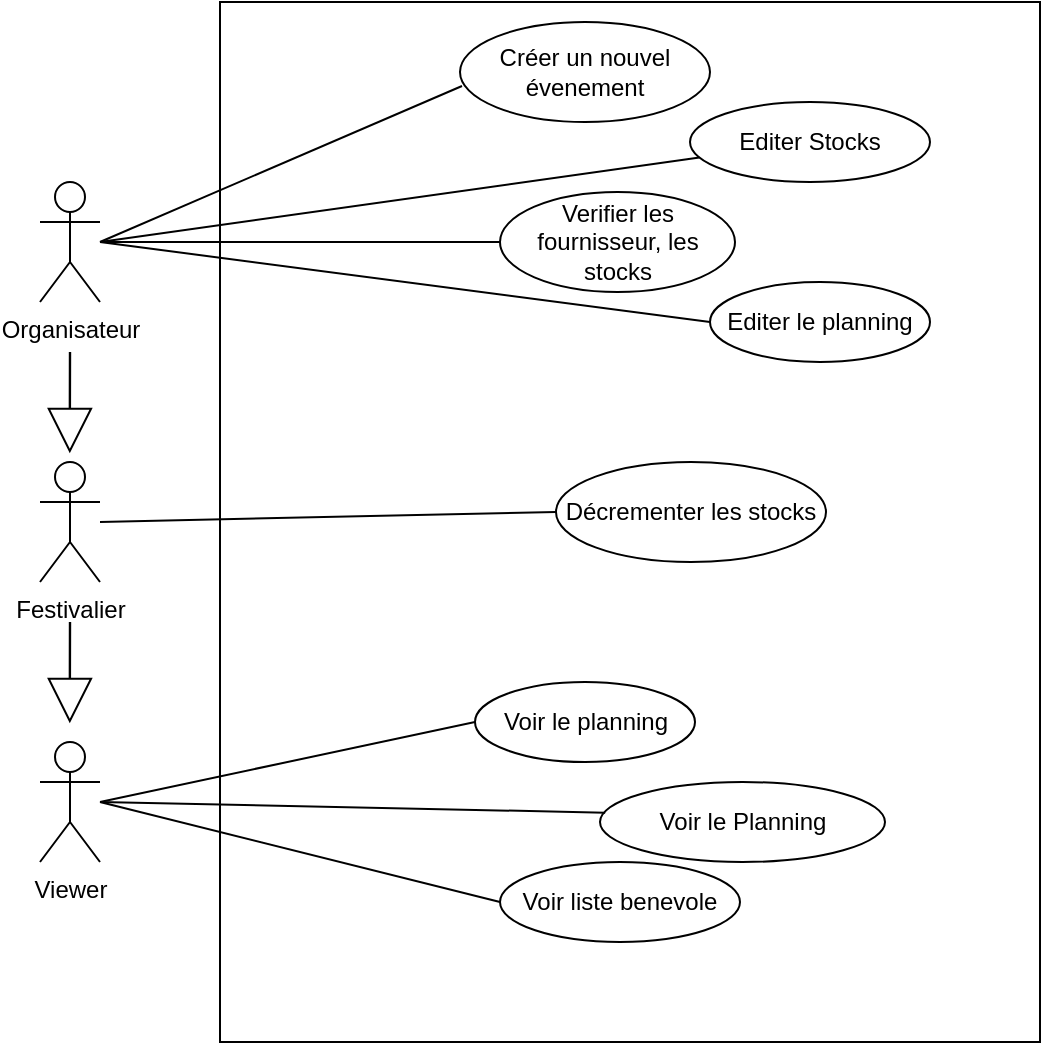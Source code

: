 <mxfile version="24.2.5" type="device">
  <diagram name="Page-1" id="5eADkXLlVPsaKaASjtu7">
    <mxGraphModel dx="1195" dy="698" grid="1" gridSize="10" guides="1" tooltips="1" connect="1" arrows="1" fold="1" page="1" pageScale="1" pageWidth="850" pageHeight="1100" math="0" shadow="0">
      <root>
        <mxCell id="0" />
        <mxCell id="1" parent="0" />
        <mxCell id="1eu3Jgd6ehjkayJcpWtb-1" value="Organisateur" style="shape=umlActor;verticalLabelPosition=bottom;verticalAlign=top;html=1;outlineConnect=0;" vertex="1" parent="1">
          <mxGeometry x="100" y="120" width="30" height="60" as="geometry" />
        </mxCell>
        <mxCell id="1eu3Jgd6ehjkayJcpWtb-4" value="Viewer" style="shape=umlActor;verticalLabelPosition=bottom;verticalAlign=top;html=1;outlineConnect=0;" vertex="1" parent="1">
          <mxGeometry x="100" y="400" width="30" height="60" as="geometry" />
        </mxCell>
        <mxCell id="1eu3Jgd6ehjkayJcpWtb-6" value="" style="whiteSpace=wrap;html=1;direction=west;" vertex="1" parent="1">
          <mxGeometry x="190" y="30" width="410" height="520" as="geometry" />
        </mxCell>
        <mxCell id="1eu3Jgd6ehjkayJcpWtb-7" value="Créer un nouvel évenement" style="ellipse;whiteSpace=wrap;html=1;" vertex="1" parent="1">
          <mxGeometry x="310" y="40" width="125" height="50" as="geometry" />
        </mxCell>
        <mxCell id="1eu3Jgd6ehjkayJcpWtb-9" value="Décrementer les stocks" style="ellipse;whiteSpace=wrap;html=1;" vertex="1" parent="1">
          <mxGeometry x="358" y="260" width="135" height="50" as="geometry" />
        </mxCell>
        <mxCell id="1eu3Jgd6ehjkayJcpWtb-10" value="Festivalier" style="shape=umlActor;verticalLabelPosition=bottom;verticalAlign=top;html=1;outlineConnect=0;" vertex="1" parent="1">
          <mxGeometry x="100" y="260" width="30" height="60" as="geometry" />
        </mxCell>
        <mxCell id="1eu3Jgd6ehjkayJcpWtb-11" value="Verifier les fournisseur, les stocks" style="ellipse;whiteSpace=wrap;html=1;" vertex="1" parent="1">
          <mxGeometry x="330" y="125" width="117.5" height="50" as="geometry" />
        </mxCell>
        <mxCell id="1eu3Jgd6ehjkayJcpWtb-12" value="Voir le Planning" style="ellipse;whiteSpace=wrap;html=1;" vertex="1" parent="1">
          <mxGeometry x="380" y="420" width="142.5" height="40" as="geometry" />
        </mxCell>
        <mxCell id="1eu3Jgd6ehjkayJcpWtb-13" value="Voir liste benevole" style="ellipse;whiteSpace=wrap;html=1;" vertex="1" parent="1">
          <mxGeometry x="330" y="460" width="120" height="40" as="geometry" />
        </mxCell>
        <mxCell id="1eu3Jgd6ehjkayJcpWtb-14" value="Editer Stocks" style="ellipse;whiteSpace=wrap;html=1;" vertex="1" parent="1">
          <mxGeometry x="425" y="80" width="120" height="40" as="geometry" />
        </mxCell>
        <mxCell id="1eu3Jgd6ehjkayJcpWtb-15" value="Editer le planning" style="ellipse;whiteSpace=wrap;html=1;" vertex="1" parent="1">
          <mxGeometry x="435" y="170" width="110" height="40" as="geometry" />
        </mxCell>
        <mxCell id="1eu3Jgd6ehjkayJcpWtb-19" value="" style="endArrow=none;html=1;rounded=0;entryX=0.008;entryY=0.64;entryDx=0;entryDy=0;entryPerimeter=0;" edge="1" parent="1" target="1eu3Jgd6ehjkayJcpWtb-7">
          <mxGeometry width="50" height="50" relative="1" as="geometry">
            <mxPoint x="130" y="150" as="sourcePoint" />
            <mxPoint x="170" y="100" as="targetPoint" />
          </mxGeometry>
        </mxCell>
        <mxCell id="1eu3Jgd6ehjkayJcpWtb-20" value="" style="endArrow=none;html=1;rounded=0;" edge="1" parent="1" target="1eu3Jgd6ehjkayJcpWtb-14">
          <mxGeometry width="50" height="50" relative="1" as="geometry">
            <mxPoint x="130" y="150" as="sourcePoint" />
            <mxPoint x="180" y="100" as="targetPoint" />
          </mxGeometry>
        </mxCell>
        <mxCell id="1eu3Jgd6ehjkayJcpWtb-21" value="" style="endArrow=none;html=1;rounded=0;" edge="1" parent="1" target="1eu3Jgd6ehjkayJcpWtb-11">
          <mxGeometry width="50" height="50" relative="1" as="geometry">
            <mxPoint x="130" y="150" as="sourcePoint" />
            <mxPoint x="180" y="100" as="targetPoint" />
          </mxGeometry>
        </mxCell>
        <mxCell id="1eu3Jgd6ehjkayJcpWtb-22" value="" style="endArrow=none;html=1;rounded=0;entryX=0;entryY=0.5;entryDx=0;entryDy=0;" edge="1" parent="1" target="1eu3Jgd6ehjkayJcpWtb-9">
          <mxGeometry width="50" height="50" relative="1" as="geometry">
            <mxPoint x="130" y="290" as="sourcePoint" />
            <mxPoint x="180" y="240" as="targetPoint" />
          </mxGeometry>
        </mxCell>
        <mxCell id="1eu3Jgd6ehjkayJcpWtb-24" value="" style="shape=flexArrow;endArrow=classic;html=1;rounded=0;width=0.194;endSize=6.713;" edge="1" parent="1">
          <mxGeometry width="50" height="50" relative="1" as="geometry">
            <mxPoint x="115" y="205" as="sourcePoint" />
            <mxPoint x="114.9" y="255" as="targetPoint" />
          </mxGeometry>
        </mxCell>
        <mxCell id="1eu3Jgd6ehjkayJcpWtb-25" value="" style="shape=flexArrow;endArrow=classic;html=1;rounded=0;width=0.194;endSize=6.713;" edge="1" parent="1">
          <mxGeometry width="50" height="50" relative="1" as="geometry">
            <mxPoint x="115" y="340" as="sourcePoint" />
            <mxPoint x="114.9" y="390" as="targetPoint" />
          </mxGeometry>
        </mxCell>
        <mxCell id="1eu3Jgd6ehjkayJcpWtb-26" value="" style="endArrow=none;html=1;rounded=0;exitX=0;exitY=0.5;exitDx=0;exitDy=0;" edge="1" parent="1" source="1eu3Jgd6ehjkayJcpWtb-15">
          <mxGeometry width="50" height="50" relative="1" as="geometry">
            <mxPoint x="240" y="360" as="sourcePoint" />
            <mxPoint x="130" y="150" as="targetPoint" />
          </mxGeometry>
        </mxCell>
        <mxCell id="1eu3Jgd6ehjkayJcpWtb-27" value="Voir le planning" style="ellipse;whiteSpace=wrap;html=1;" vertex="1" parent="1">
          <mxGeometry x="317.5" y="370" width="110" height="40" as="geometry" />
        </mxCell>
        <mxCell id="1eu3Jgd6ehjkayJcpWtb-28" value="" style="endArrow=none;html=1;rounded=0;entryX=0;entryY=0.5;entryDx=0;entryDy=0;" edge="1" parent="1" target="1eu3Jgd6ehjkayJcpWtb-27">
          <mxGeometry width="50" height="50" relative="1" as="geometry">
            <mxPoint x="130" y="430" as="sourcePoint" />
            <mxPoint x="180" y="380" as="targetPoint" />
          </mxGeometry>
        </mxCell>
        <mxCell id="1eu3Jgd6ehjkayJcpWtb-29" value="" style="endArrow=none;html=1;rounded=0;entryX=0.018;entryY=0.383;entryDx=0;entryDy=0;entryPerimeter=0;" edge="1" parent="1" target="1eu3Jgd6ehjkayJcpWtb-12">
          <mxGeometry width="50" height="50" relative="1" as="geometry">
            <mxPoint x="130" y="430" as="sourcePoint" />
            <mxPoint x="180" y="380" as="targetPoint" />
          </mxGeometry>
        </mxCell>
        <mxCell id="1eu3Jgd6ehjkayJcpWtb-30" value="" style="endArrow=none;html=1;rounded=0;entryX=0;entryY=0.5;entryDx=0;entryDy=0;" edge="1" parent="1" target="1eu3Jgd6ehjkayJcpWtb-13">
          <mxGeometry width="50" height="50" relative="1" as="geometry">
            <mxPoint x="130" y="430" as="sourcePoint" />
            <mxPoint x="180" y="380" as="targetPoint" />
          </mxGeometry>
        </mxCell>
      </root>
    </mxGraphModel>
  </diagram>
</mxfile>
